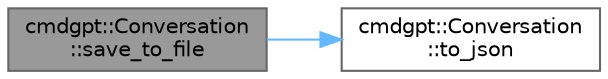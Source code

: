 digraph "cmdgpt::Conversation::save_to_file"
{
 // LATEX_PDF_SIZE
  bgcolor="transparent";
  edge [fontname=Helvetica,fontsize=10,labelfontname=Helvetica,labelfontsize=10];
  node [fontname=Helvetica,fontsize=10,shape=box,height=0.2,width=0.4];
  rankdir="LR";
  Node1 [id="Node000001",label="cmdgpt::Conversation\l::save_to_file",height=0.2,width=0.4,color="gray40", fillcolor="grey60", style="filled", fontcolor="black",tooltip="Save conversation to a JSON file."];
  Node1 -> Node2 [id="edge1_Node000001_Node000002",color="steelblue1",style="solid",tooltip=" "];
  Node2 [id="Node000002",label="cmdgpt::Conversation\l::to_json",height=0.2,width=0.4,color="grey40", fillcolor="white", style="filled",URL="$d5/def/classcmdgpt_1_1Conversation.html#a5798710bb2ff327fdcf0b5efc4d96951",tooltip="Get conversation as formatted JSON string."];
}
